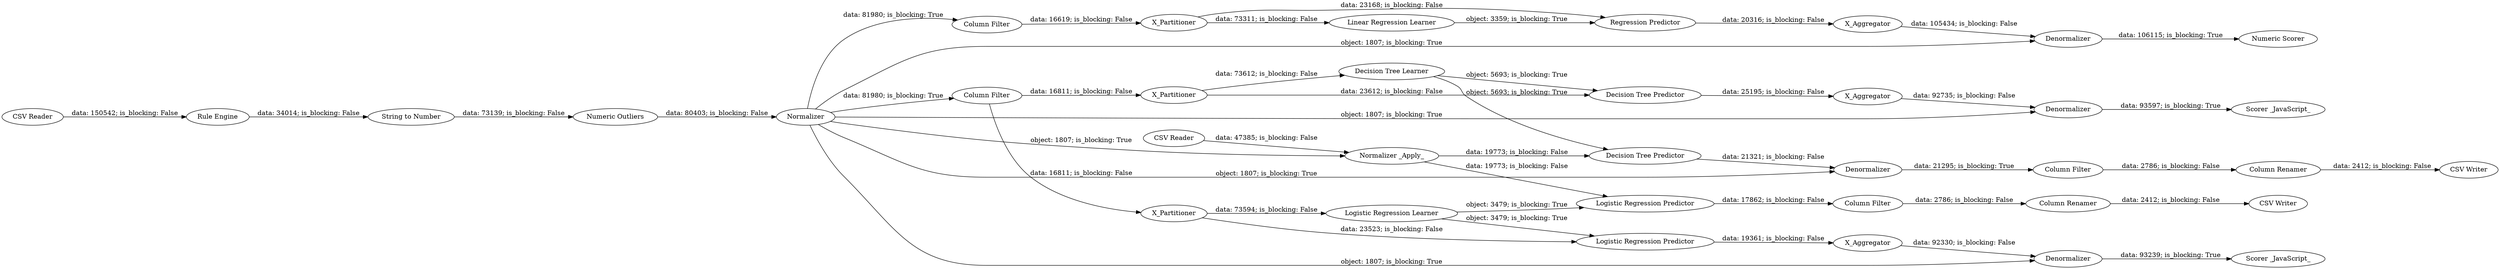 digraph {
	"-8137915868827515170_3" [label="String to Number"]
	"-8137915868827515170_42" [label="CSV Writer"]
	"-8137915868827515170_12" [label="Column Filter"]
	"-8137915868827515170_34" [label=X_Aggregator]
	"-8137915868827515170_7" [label="Numeric Scorer"]
	"-8137915868827515170_35" [label=Denormalizer]
	"-8137915868827515170_47" [label="CSV Writer"]
	"-8137915868827515170_2" [label="CSV Reader"]
	"-8137915868827515170_48" [label="Numeric Outliers"]
	"-8137915868827515170_36" [label=Denormalizer]
	"-8137915868827515170_27" [label="Scorer _JavaScript_"]
	"-8137915868827515170_40" [label=Denormalizer]
	"-8137915868827515170_28" [label=X_Partitioner]
	"-8137915868827515170_25" [label="Decision Tree Learner"]
	"-8137915868827515170_44" [label="Logistic Regression Predictor"]
	"-8137915868827515170_33" [label=X_Partitioner]
	"-8137915868827515170_5" [label="Linear Regression Learner"]
	"-8137915868827515170_6" [label="Regression Predictor"]
	"-8137915868827515170_24" [label="CSV Reader"]
	"-8137915868827515170_46" [label="Column Renamer"]
	"-8137915868827515170_39" [label="Decision Tree Predictor"]
	"-8137915868827515170_38" [label="Normalizer _Apply_"]
	"-8137915868827515170_29" [label=X_Aggregator]
	"-8137915868827515170_37" [label=Denormalizer]
	"-8137915868827515170_31" [label=X_Aggregator]
	"-8137915868827515170_10" [label="Rule Engine"]
	"-8137915868827515170_8" [label="Logistic Regression Predictor"]
	"-8137915868827515170_26" [label="Decision Tree Predictor"]
	"-8137915868827515170_32" [label="Scorer _JavaScript_"]
	"-8137915868827515170_30" [label=X_Partitioner]
	"-8137915868827515170_14" [label="Column Filter"]
	"-8137915868827515170_23" [label=Normalizer]
	"-8137915868827515170_9" [label="Logistic Regression Learner"]
	"-8137915868827515170_41" [label="Column Filter"]
	"-8137915868827515170_45" [label="Column Filter"]
	"-8137915868827515170_43" [label="Column Renamer"]
	"-8137915868827515170_36" -> "-8137915868827515170_32" [label="data: 93597; is_blocking: True"]
	"-8137915868827515170_23" -> "-8137915868827515170_14" [label="data: 81980; is_blocking: True"]
	"-8137915868827515170_35" -> "-8137915868827515170_7" [label="data: 106115; is_blocking: True"]
	"-8137915868827515170_44" -> "-8137915868827515170_45" [label="data: 17862; is_blocking: False"]
	"-8137915868827515170_28" -> "-8137915868827515170_6" [label="data: 23168; is_blocking: False"]
	"-8137915868827515170_23" -> "-8137915868827515170_40" [label="object: 1807; is_blocking: True"]
	"-8137915868827515170_33" -> "-8137915868827515170_8" [label="data: 23523; is_blocking: False"]
	"-8137915868827515170_34" -> "-8137915868827515170_37" [label="data: 92330; is_blocking: False"]
	"-8137915868827515170_30" -> "-8137915868827515170_26" [label="data: 23612; is_blocking: False"]
	"-8137915868827515170_38" -> "-8137915868827515170_39" [label="data: 19773; is_blocking: False"]
	"-8137915868827515170_25" -> "-8137915868827515170_39" [label="object: 5693; is_blocking: True"]
	"-8137915868827515170_29" -> "-8137915868827515170_35" [label="data: 105434; is_blocking: False"]
	"-8137915868827515170_3" -> "-8137915868827515170_48" [label="data: 73139; is_blocking: False"]
	"-8137915868827515170_8" -> "-8137915868827515170_34" [label="data: 19361; is_blocking: False"]
	"-8137915868827515170_14" -> "-8137915868827515170_30" [label="data: 16811; is_blocking: False"]
	"-8137915868827515170_31" -> "-8137915868827515170_36" [label="data: 92735; is_blocking: False"]
	"-8137915868827515170_23" -> "-8137915868827515170_12" [label="data: 81980; is_blocking: True"]
	"-8137915868827515170_43" -> "-8137915868827515170_42" [label="data: 2412; is_blocking: False"]
	"-8137915868827515170_30" -> "-8137915868827515170_25" [label="data: 73612; is_blocking: False"]
	"-8137915868827515170_33" -> "-8137915868827515170_9" [label="data: 73594; is_blocking: False"]
	"-8137915868827515170_5" -> "-8137915868827515170_6" [label="object: 3359; is_blocking: True"]
	"-8137915868827515170_12" -> "-8137915868827515170_28" [label="data: 16619; is_blocking: False"]
	"-8137915868827515170_23" -> "-8137915868827515170_35" [label="object: 1807; is_blocking: True"]
	"-8137915868827515170_9" -> "-8137915868827515170_8" [label="object: 3479; is_blocking: True"]
	"-8137915868827515170_26" -> "-8137915868827515170_31" [label="data: 25195; is_blocking: False"]
	"-8137915868827515170_40" -> "-8137915868827515170_41" [label="data: 21295; is_blocking: True"]
	"-8137915868827515170_38" -> "-8137915868827515170_44" [label="data: 19773; is_blocking: False"]
	"-8137915868827515170_39" -> "-8137915868827515170_40" [label="data: 21321; is_blocking: False"]
	"-8137915868827515170_48" -> "-8137915868827515170_23" [label="data: 80403; is_blocking: False"]
	"-8137915868827515170_9" -> "-8137915868827515170_44" [label="object: 3479; is_blocking: True"]
	"-8137915868827515170_37" -> "-8137915868827515170_27" [label="data: 93239; is_blocking: True"]
	"-8137915868827515170_10" -> "-8137915868827515170_3" [label="data: 34014; is_blocking: False"]
	"-8137915868827515170_28" -> "-8137915868827515170_5" [label="data: 73311; is_blocking: False"]
	"-8137915868827515170_2" -> "-8137915868827515170_10" [label="data: 150542; is_blocking: False"]
	"-8137915868827515170_24" -> "-8137915868827515170_38" [label="data: 47385; is_blocking: False"]
	"-8137915868827515170_6" -> "-8137915868827515170_29" [label="data: 20316; is_blocking: False"]
	"-8137915868827515170_23" -> "-8137915868827515170_37" [label="object: 1807; is_blocking: True"]
	"-8137915868827515170_14" -> "-8137915868827515170_33" [label="data: 16811; is_blocking: False"]
	"-8137915868827515170_23" -> "-8137915868827515170_36" [label="object: 1807; is_blocking: True"]
	"-8137915868827515170_45" -> "-8137915868827515170_46" [label="data: 2786; is_blocking: False"]
	"-8137915868827515170_23" -> "-8137915868827515170_38" [label="object: 1807; is_blocking: True"]
	"-8137915868827515170_41" -> "-8137915868827515170_43" [label="data: 2786; is_blocking: False"]
	"-8137915868827515170_25" -> "-8137915868827515170_26" [label="object: 5693; is_blocking: True"]
	"-8137915868827515170_46" -> "-8137915868827515170_47" [label="data: 2412; is_blocking: False"]
	rankdir=LR
}
